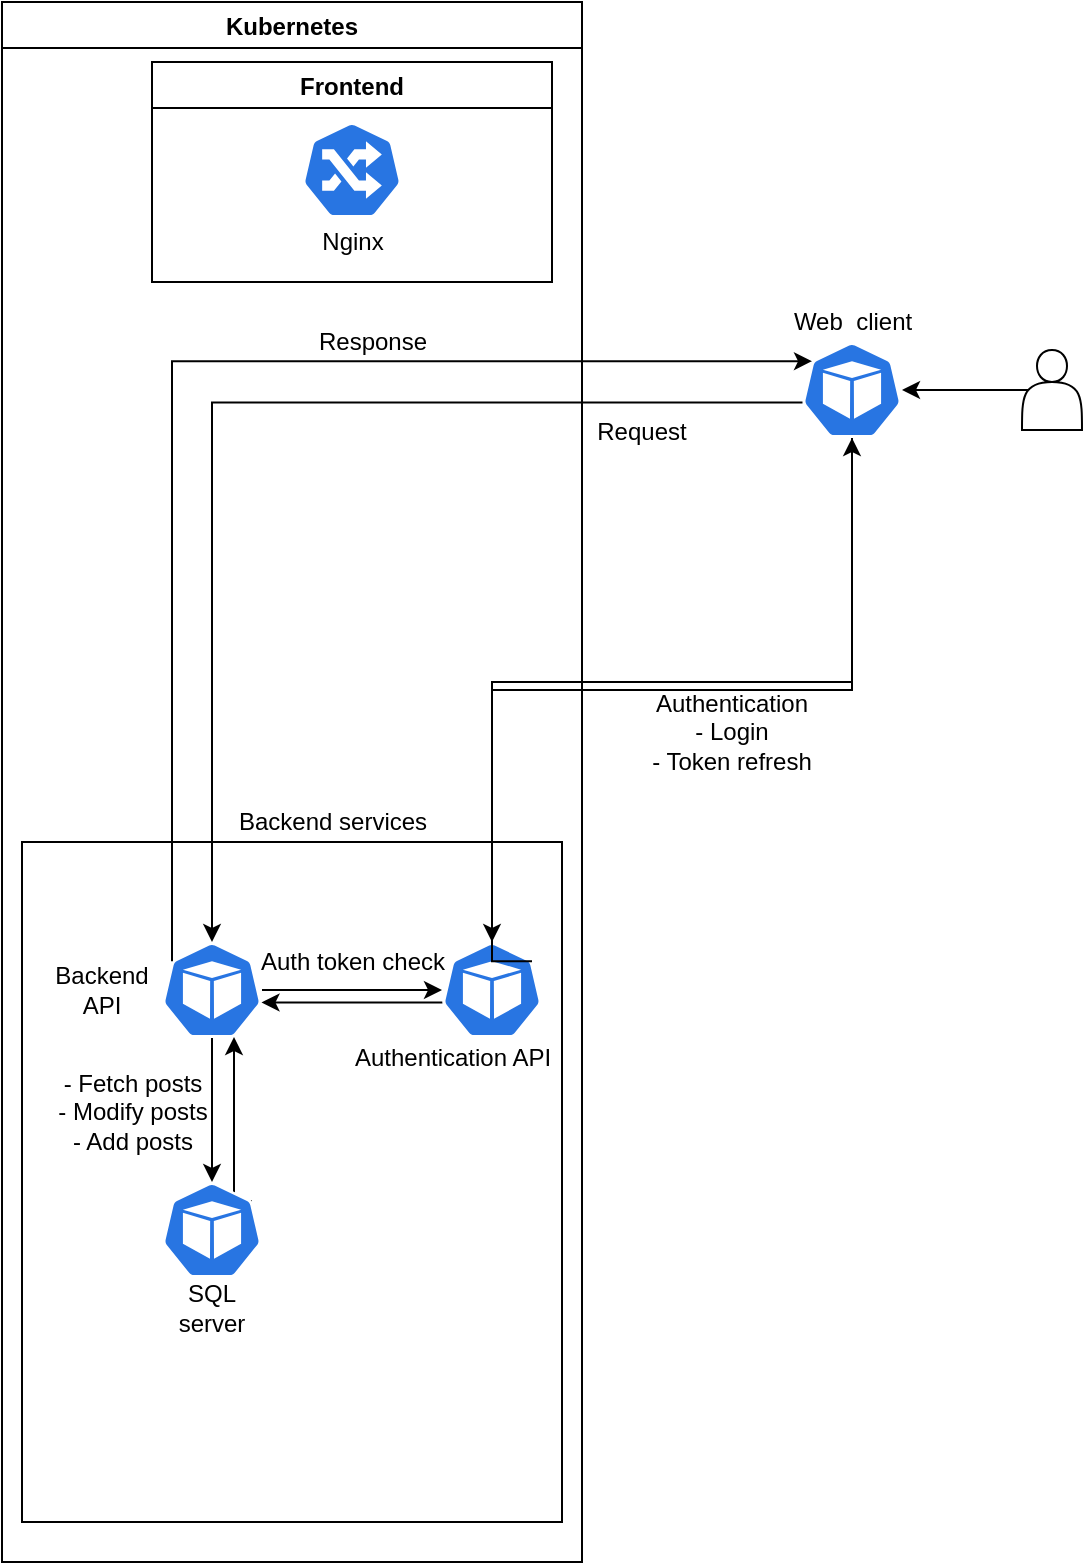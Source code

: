 <mxfile version="15.9.4" type="device"><diagram id="zCcjI1zIrQRC2POvqwDj" name="Page-1"><mxGraphModel dx="1220" dy="1104" grid="1" gridSize="10" guides="1" tooltips="1" connect="1" arrows="1" fold="1" page="1" pageScale="1" pageWidth="850" pageHeight="1100" math="0" shadow="0"><root><mxCell id="0"/><mxCell id="1" parent="0"/><mxCell id="HUYVpkoIOQVpMundYrCT-16" value="Kubernetes" style="swimlane;" vertex="1" parent="1"><mxGeometry x="230" y="50" width="290" height="780" as="geometry"/></mxCell><mxCell id="HUYVpkoIOQVpMundYrCT-4" value="" style="rounded=0;whiteSpace=wrap;html=1;" vertex="1" parent="HUYVpkoIOQVpMundYrCT-16"><mxGeometry x="10" y="420" width="270" height="340" as="geometry"/></mxCell><mxCell id="HUYVpkoIOQVpMundYrCT-5" value="Backend services" style="text;html=1;align=center;verticalAlign=middle;resizable=0;points=[];autosize=1;strokeColor=none;fillColor=none;" vertex="1" parent="HUYVpkoIOQVpMundYrCT-16"><mxGeometry x="110" y="400" width="110" height="20" as="geometry"/></mxCell><mxCell id="HUYVpkoIOQVpMundYrCT-3" value="" style="sketch=0;html=1;dashed=0;whitespace=wrap;fillColor=#2875E2;strokeColor=#ffffff;points=[[0.005,0.63,0],[0.1,0.2,0],[0.9,0.2,0],[0.5,0,0],[0.995,0.63,0],[0.72,0.99,0],[0.5,1,0],[0.28,0.99,0]];shape=mxgraph.kubernetes.icon;prIcon=pod" vertex="1" parent="HUYVpkoIOQVpMundYrCT-16"><mxGeometry x="80" y="470" width="50" height="48" as="geometry"/></mxCell><mxCell id="HUYVpkoIOQVpMundYrCT-48" style="edgeStyle=orthogonalEdgeStyle;rounded=0;orthogonalLoop=1;jettySize=auto;html=1;exitX=0.005;exitY=0.63;exitDx=0;exitDy=0;exitPerimeter=0;entryX=0.995;entryY=0.63;entryDx=0;entryDy=0;entryPerimeter=0;" edge="1" parent="HUYVpkoIOQVpMundYrCT-16" source="HUYVpkoIOQVpMundYrCT-8" target="HUYVpkoIOQVpMundYrCT-3"><mxGeometry relative="1" as="geometry"/></mxCell><mxCell id="HUYVpkoIOQVpMundYrCT-8" value="" style="sketch=0;html=1;dashed=0;whitespace=wrap;fillColor=#2875E2;strokeColor=#ffffff;points=[[0.005,0.63,0],[0.1,0.2,0],[0.9,0.2,0],[0.5,0,0],[0.995,0.63,0],[0.72,0.99,0],[0.5,1,0],[0.28,0.99,0]];shape=mxgraph.kubernetes.icon;prIcon=pod" vertex="1" parent="HUYVpkoIOQVpMundYrCT-16"><mxGeometry x="220" y="470" width="50" height="48" as="geometry"/></mxCell><mxCell id="HUYVpkoIOQVpMundYrCT-9" value="" style="edgeStyle=orthogonalEdgeStyle;rounded=0;orthogonalLoop=1;jettySize=auto;html=1;" edge="1" parent="HUYVpkoIOQVpMundYrCT-16" source="HUYVpkoIOQVpMundYrCT-3" target="HUYVpkoIOQVpMundYrCT-8"><mxGeometry relative="1" as="geometry"/></mxCell><mxCell id="HUYVpkoIOQVpMundYrCT-10" value="Authentication API" style="text;html=1;align=center;verticalAlign=middle;resizable=0;points=[];autosize=1;strokeColor=none;fillColor=none;" vertex="1" parent="HUYVpkoIOQVpMundYrCT-16"><mxGeometry x="170" y="518" width="110" height="20" as="geometry"/></mxCell><mxCell id="HUYVpkoIOQVpMundYrCT-11" value="Backend API" style="text;html=1;strokeColor=none;fillColor=none;align=center;verticalAlign=middle;whiteSpace=wrap;rounded=0;" vertex="1" parent="HUYVpkoIOQVpMundYrCT-16"><mxGeometry x="20" y="479" width="60" height="30" as="geometry"/></mxCell><mxCell id="HUYVpkoIOQVpMundYrCT-46" style="edgeStyle=orthogonalEdgeStyle;rounded=0;orthogonalLoop=1;jettySize=auto;html=1;exitX=0.9;exitY=0.2;exitDx=0;exitDy=0;exitPerimeter=0;entryX=0.72;entryY=0.99;entryDx=0;entryDy=0;entryPerimeter=0;" edge="1" parent="HUYVpkoIOQVpMundYrCT-16" source="HUYVpkoIOQVpMundYrCT-13" target="HUYVpkoIOQVpMundYrCT-3"><mxGeometry relative="1" as="geometry"><Array as="points"><mxPoint x="116" y="600"/></Array></mxGeometry></mxCell><mxCell id="HUYVpkoIOQVpMundYrCT-13" value="" style="sketch=0;html=1;dashed=0;whitespace=wrap;fillColor=#2875E2;strokeColor=#ffffff;points=[[0.005,0.63,0],[0.1,0.2,0],[0.9,0.2,0],[0.5,0,0],[0.995,0.63,0],[0.72,0.99,0],[0.5,1,0],[0.28,0.99,0]];shape=mxgraph.kubernetes.icon;prIcon=pod" vertex="1" parent="HUYVpkoIOQVpMundYrCT-16"><mxGeometry x="80" y="590" width="50" height="48" as="geometry"/></mxCell><mxCell id="HUYVpkoIOQVpMundYrCT-14" value="" style="edgeStyle=orthogonalEdgeStyle;rounded=0;orthogonalLoop=1;jettySize=auto;html=1;" edge="1" parent="HUYVpkoIOQVpMundYrCT-16" source="HUYVpkoIOQVpMundYrCT-3" target="HUYVpkoIOQVpMundYrCT-13"><mxGeometry relative="1" as="geometry"/></mxCell><mxCell id="HUYVpkoIOQVpMundYrCT-15" value="SQL server" style="text;html=1;strokeColor=none;fillColor=none;align=center;verticalAlign=middle;whiteSpace=wrap;rounded=0;" vertex="1" parent="HUYVpkoIOQVpMundYrCT-16"><mxGeometry x="75" y="638" width="60" height="30" as="geometry"/></mxCell><mxCell id="HUYVpkoIOQVpMundYrCT-18" value="Auth token check" style="text;html=1;align=center;verticalAlign=middle;resizable=0;points=[];autosize=1;strokeColor=none;fillColor=none;" vertex="1" parent="HUYVpkoIOQVpMundYrCT-16"><mxGeometry x="120" y="470" width="110" height="20" as="geometry"/></mxCell><mxCell id="HUYVpkoIOQVpMundYrCT-33" value="Frontend" style="swimlane;" vertex="1" parent="HUYVpkoIOQVpMundYrCT-16"><mxGeometry x="75" y="30" width="200" height="110" as="geometry"/></mxCell><mxCell id="HUYVpkoIOQVpMundYrCT-34" value="" style="sketch=0;html=1;dashed=0;whitespace=wrap;fillColor=#2875E2;strokeColor=#ffffff;points=[[0.005,0.63,0],[0.1,0.2,0],[0.9,0.2,0],[0.5,0,0],[0.995,0.63,0],[0.72,0.99,0],[0.5,1,0],[0.28,0.99,0]];shape=mxgraph.kubernetes.icon;prIcon=ing" vertex="1" parent="HUYVpkoIOQVpMundYrCT-33"><mxGeometry x="75" y="30" width="50" height="48" as="geometry"/></mxCell><mxCell id="HUYVpkoIOQVpMundYrCT-35" value="Nginx" style="text;html=1;align=center;verticalAlign=middle;resizable=0;points=[];autosize=1;strokeColor=none;fillColor=none;" vertex="1" parent="HUYVpkoIOQVpMundYrCT-33"><mxGeometry x="75" y="80" width="50" height="20" as="geometry"/></mxCell><mxCell id="HUYVpkoIOQVpMundYrCT-39" value="- Fetch posts&lt;br&gt;- Modify posts&lt;br&gt;- Add posts" style="text;html=1;align=center;verticalAlign=middle;resizable=0;points=[];autosize=1;strokeColor=none;fillColor=none;" vertex="1" parent="HUYVpkoIOQVpMundYrCT-16"><mxGeometry x="20" y="530" width="90" height="50" as="geometry"/></mxCell><mxCell id="HUYVpkoIOQVpMundYrCT-45" value="Response" style="text;html=1;align=center;verticalAlign=middle;resizable=0;points=[];autosize=1;strokeColor=none;fillColor=none;" vertex="1" parent="HUYVpkoIOQVpMundYrCT-16"><mxGeometry x="150" y="160" width="70" height="20" as="geometry"/></mxCell><mxCell id="HUYVpkoIOQVpMundYrCT-19" value="" style="sketch=0;html=1;dashed=0;whitespace=wrap;fillColor=#2875E2;strokeColor=#ffffff;points=[[0.005,0.63,0],[0.1,0.2,0],[0.9,0.2,0],[0.5,0,0],[0.995,0.63,0],[0.72,0.99,0],[0.5,1,0],[0.28,0.99,0]];shape=mxgraph.kubernetes.icon;prIcon=pod" vertex="1" parent="1"><mxGeometry x="630" y="220" width="50" height="48" as="geometry"/></mxCell><mxCell id="HUYVpkoIOQVpMundYrCT-21" style="edgeStyle=orthogonalEdgeStyle;rounded=0;orthogonalLoop=1;jettySize=auto;html=1;exitX=0.5;exitY=1;exitDx=0;exitDy=0;exitPerimeter=0;entryX=0.5;entryY=0;entryDx=0;entryDy=0;entryPerimeter=0;" edge="1" parent="1" source="HUYVpkoIOQVpMundYrCT-19" target="HUYVpkoIOQVpMundYrCT-8"><mxGeometry relative="1" as="geometry"/></mxCell><mxCell id="HUYVpkoIOQVpMundYrCT-22" style="edgeStyle=orthogonalEdgeStyle;rounded=0;orthogonalLoop=1;jettySize=auto;html=1;exitX=0.005;exitY=0.63;exitDx=0;exitDy=0;exitPerimeter=0;entryX=0.5;entryY=0;entryDx=0;entryDy=0;entryPerimeter=0;" edge="1" parent="1" source="HUYVpkoIOQVpMundYrCT-19" target="HUYVpkoIOQVpMundYrCT-3"><mxGeometry relative="1" as="geometry"/></mxCell><mxCell id="HUYVpkoIOQVpMundYrCT-20" value="Web&amp;nbsp; client" style="text;html=1;align=center;verticalAlign=middle;resizable=0;points=[];autosize=1;strokeColor=none;fillColor=none;" vertex="1" parent="1"><mxGeometry x="620" y="200" width="70" height="20" as="geometry"/></mxCell><mxCell id="HUYVpkoIOQVpMundYrCT-24" value="Authentication&lt;br&gt;- Login&lt;br&gt;- Token refresh" style="text;html=1;strokeColor=none;fillColor=none;align=center;verticalAlign=middle;whiteSpace=wrap;rounded=0;" vertex="1" parent="1"><mxGeometry x="550" y="400" width="90" height="30" as="geometry"/></mxCell><mxCell id="HUYVpkoIOQVpMundYrCT-42" style="edgeStyle=orthogonalEdgeStyle;rounded=0;orthogonalLoop=1;jettySize=auto;html=1;exitX=0.1;exitY=0.5;exitDx=0;exitDy=0;exitPerimeter=0;entryX=1;entryY=0.5;entryDx=0;entryDy=0;entryPerimeter=0;" edge="1" parent="1" source="HUYVpkoIOQVpMundYrCT-40" target="HUYVpkoIOQVpMundYrCT-19"><mxGeometry relative="1" as="geometry"/></mxCell><mxCell id="HUYVpkoIOQVpMundYrCT-40" value="" style="shape=actor;whiteSpace=wrap;html=1;" vertex="1" parent="1"><mxGeometry x="740" y="224" width="30" height="40" as="geometry"/></mxCell><mxCell id="HUYVpkoIOQVpMundYrCT-44" style="edgeStyle=orthogonalEdgeStyle;rounded=0;orthogonalLoop=1;jettySize=auto;html=1;exitX=0.1;exitY=0.2;exitDx=0;exitDy=0;exitPerimeter=0;entryX=0.1;entryY=0.2;entryDx=0;entryDy=0;entryPerimeter=0;" edge="1" parent="1" source="HUYVpkoIOQVpMundYrCT-3" target="HUYVpkoIOQVpMundYrCT-19"><mxGeometry relative="1" as="geometry"><Array as="points"><mxPoint x="315" y="230"/></Array></mxGeometry></mxCell><mxCell id="HUYVpkoIOQVpMundYrCT-23" value="Request" style="text;html=1;strokeColor=none;fillColor=none;align=center;verticalAlign=middle;whiteSpace=wrap;rounded=0;" vertex="1" parent="1"><mxGeometry x="520" y="250" width="60" height="30" as="geometry"/></mxCell><mxCell id="HUYVpkoIOQVpMundYrCT-47" style="edgeStyle=orthogonalEdgeStyle;rounded=0;orthogonalLoop=1;jettySize=auto;html=1;exitX=0.9;exitY=0.2;exitDx=0;exitDy=0;exitPerimeter=0;" edge="1" parent="1" source="HUYVpkoIOQVpMundYrCT-8" target="HUYVpkoIOQVpMundYrCT-19"><mxGeometry relative="1" as="geometry"><Array as="points"><mxPoint x="475" y="530"/><mxPoint x="475" y="390"/><mxPoint x="655" y="390"/></Array></mxGeometry></mxCell></root></mxGraphModel></diagram></mxfile>